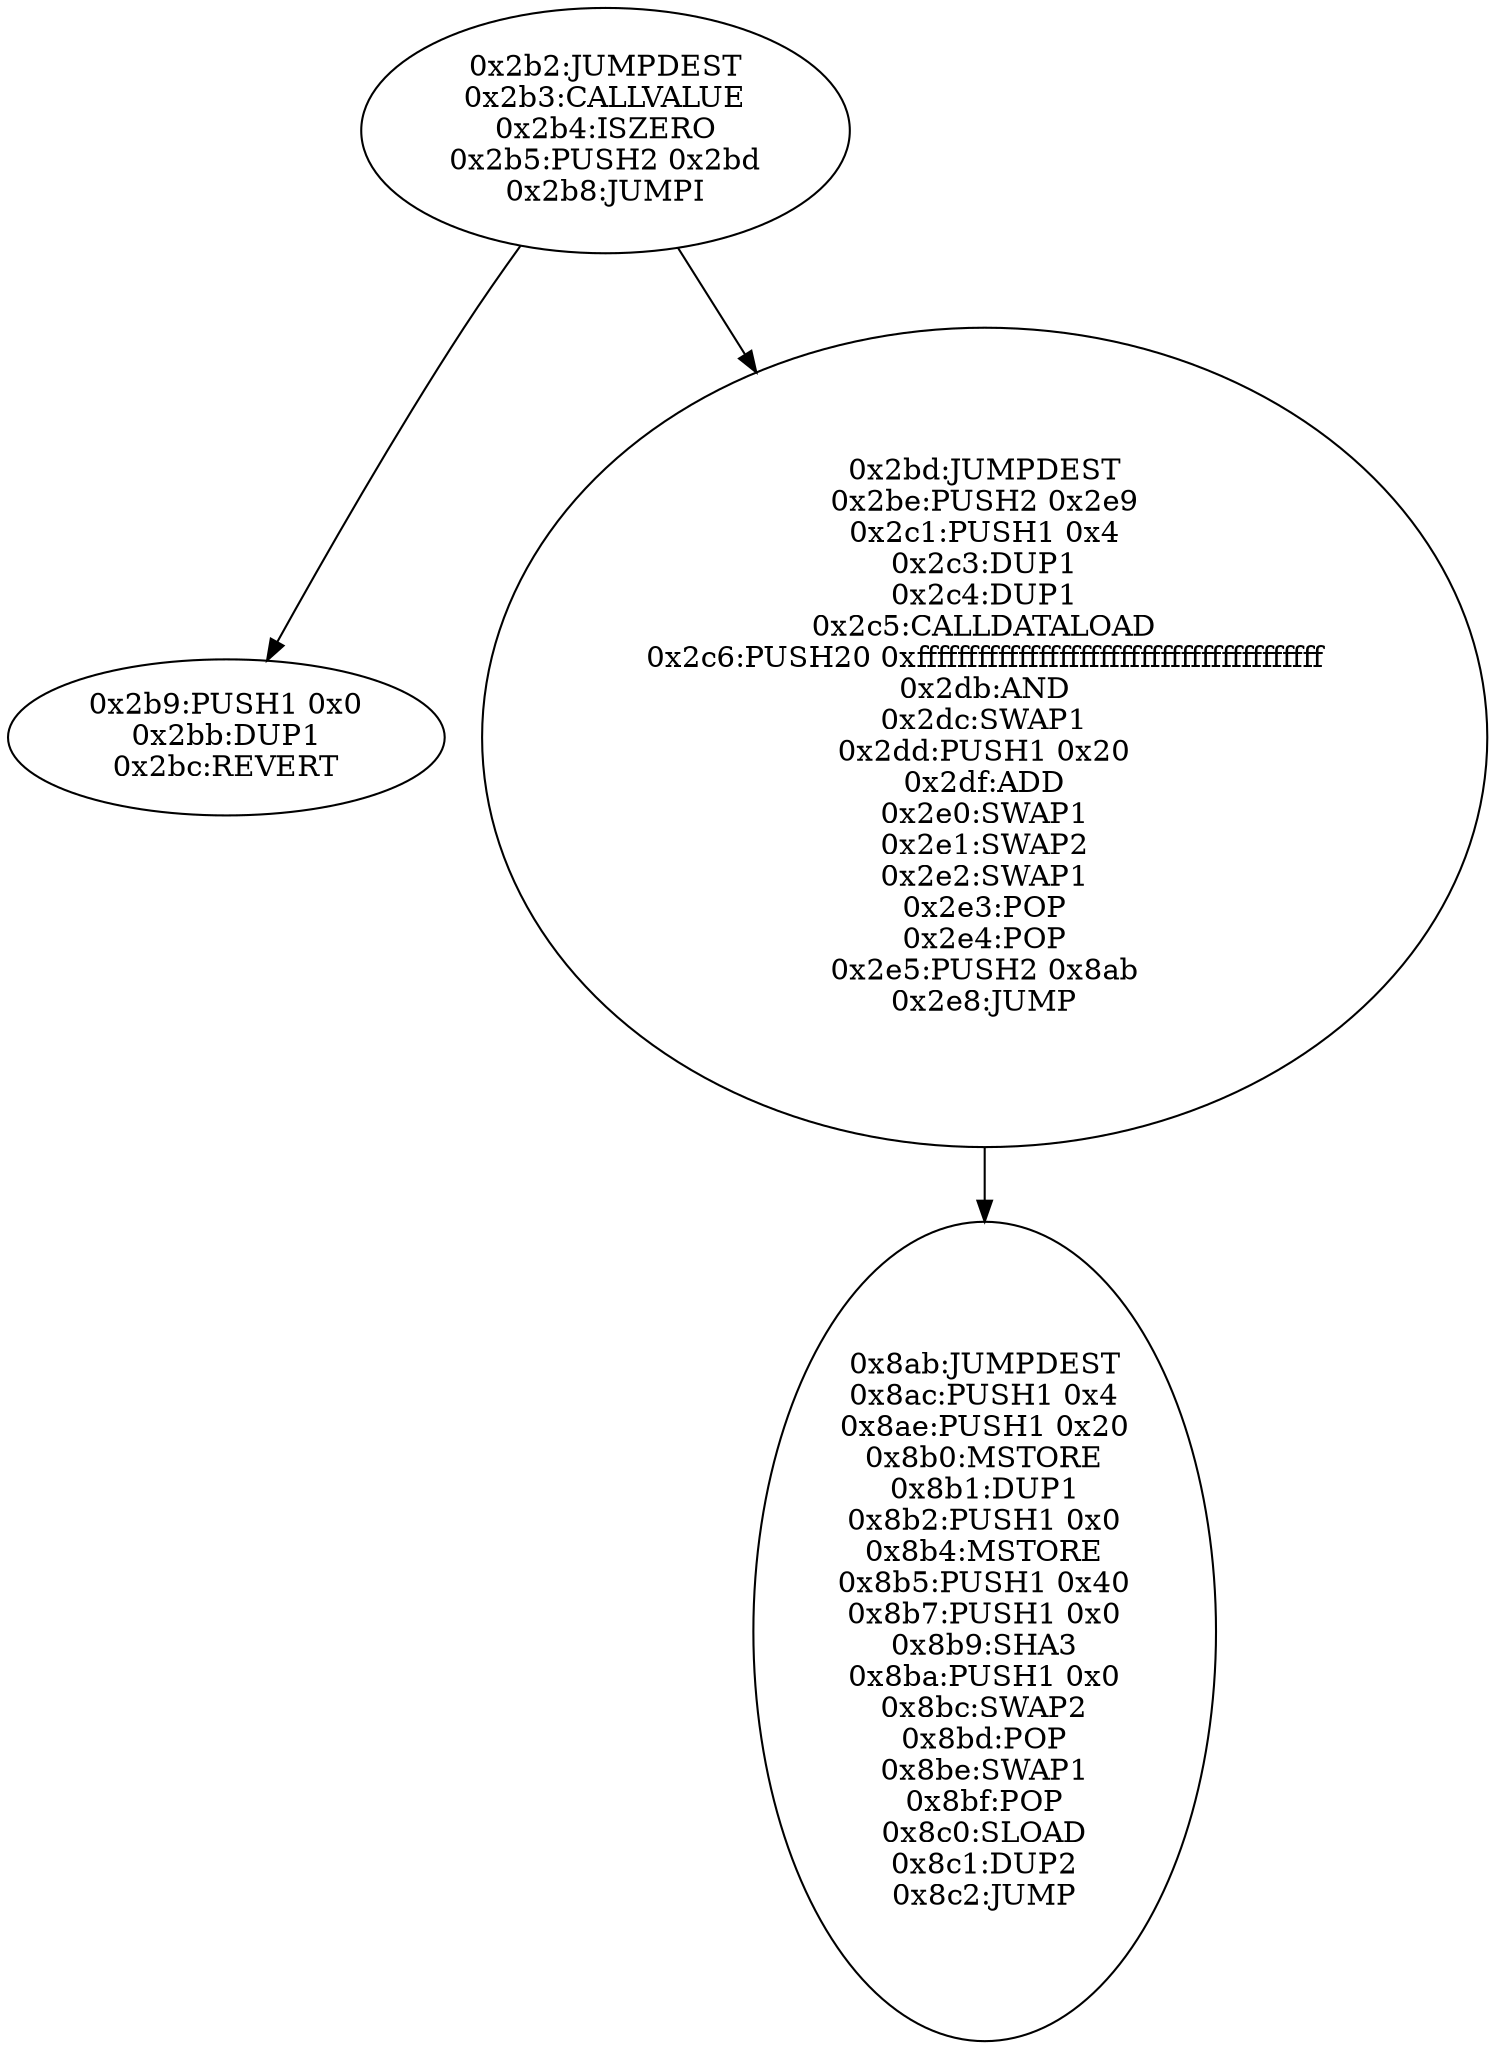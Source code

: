 digraph{
690[label="0x2b2:JUMPDEST
0x2b3:CALLVALUE
0x2b4:ISZERO
0x2b5:PUSH2 0x2bd
0x2b8:JUMPI"]
690 -> 697
690 -> 701
697[label="0x2b9:PUSH1 0x0
0x2bb:DUP1
0x2bc:REVERT"]
701[label="0x2bd:JUMPDEST
0x2be:PUSH2 0x2e9
0x2c1:PUSH1 0x4
0x2c3:DUP1
0x2c4:DUP1
0x2c5:CALLDATALOAD
0x2c6:PUSH20 0xffffffffffffffffffffffffffffffffffffffff
0x2db:AND
0x2dc:SWAP1
0x2dd:PUSH1 0x20
0x2df:ADD
0x2e0:SWAP1
0x2e1:SWAP2
0x2e2:SWAP1
0x2e3:POP
0x2e4:POP
0x2e5:PUSH2 0x8ab
0x2e8:JUMP"]
701 -> 2219
2219[label="0x8ab:JUMPDEST
0x8ac:PUSH1 0x4
0x8ae:PUSH1 0x20
0x8b0:MSTORE
0x8b1:DUP1
0x8b2:PUSH1 0x0
0x8b4:MSTORE
0x8b5:PUSH1 0x40
0x8b7:PUSH1 0x0
0x8b9:SHA3
0x8ba:PUSH1 0x0
0x8bc:SWAP2
0x8bd:POP
0x8be:SWAP1
0x8bf:POP
0x8c0:SLOAD
0x8c1:DUP2
0x8c2:JUMP"]

}